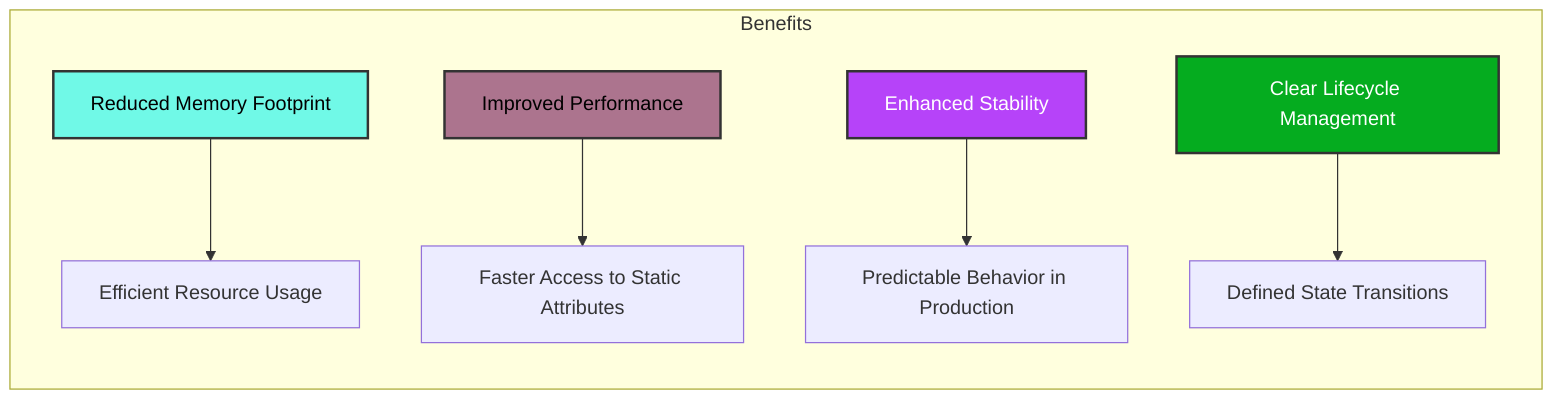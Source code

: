 graph LR

    subgraph "Benefits"
        P[Reduced Memory Footprint] --> Q[Efficient Resource Usage];
        R[Improved Performance] --> S[Faster Access to Static Attributes];
        T[Enhanced Stability] --> U[Predictable Behavior in Production];
        V[Clear Lifecycle Management] --> W[Defined State Transitions];
    end

    style P fill:#70f9e7,stroke:#333,stroke-width:2px,color:#000000;
    style R fill:#ac748e,stroke:#333,stroke-width:2px,color:#000000;
    style T fill:#b643f9,stroke:#333,stroke-width:2px,color:#FFFFFF;
    style V fill:#05ac1f,stroke:#333,stroke-width:2px,color:#FFFFFF;